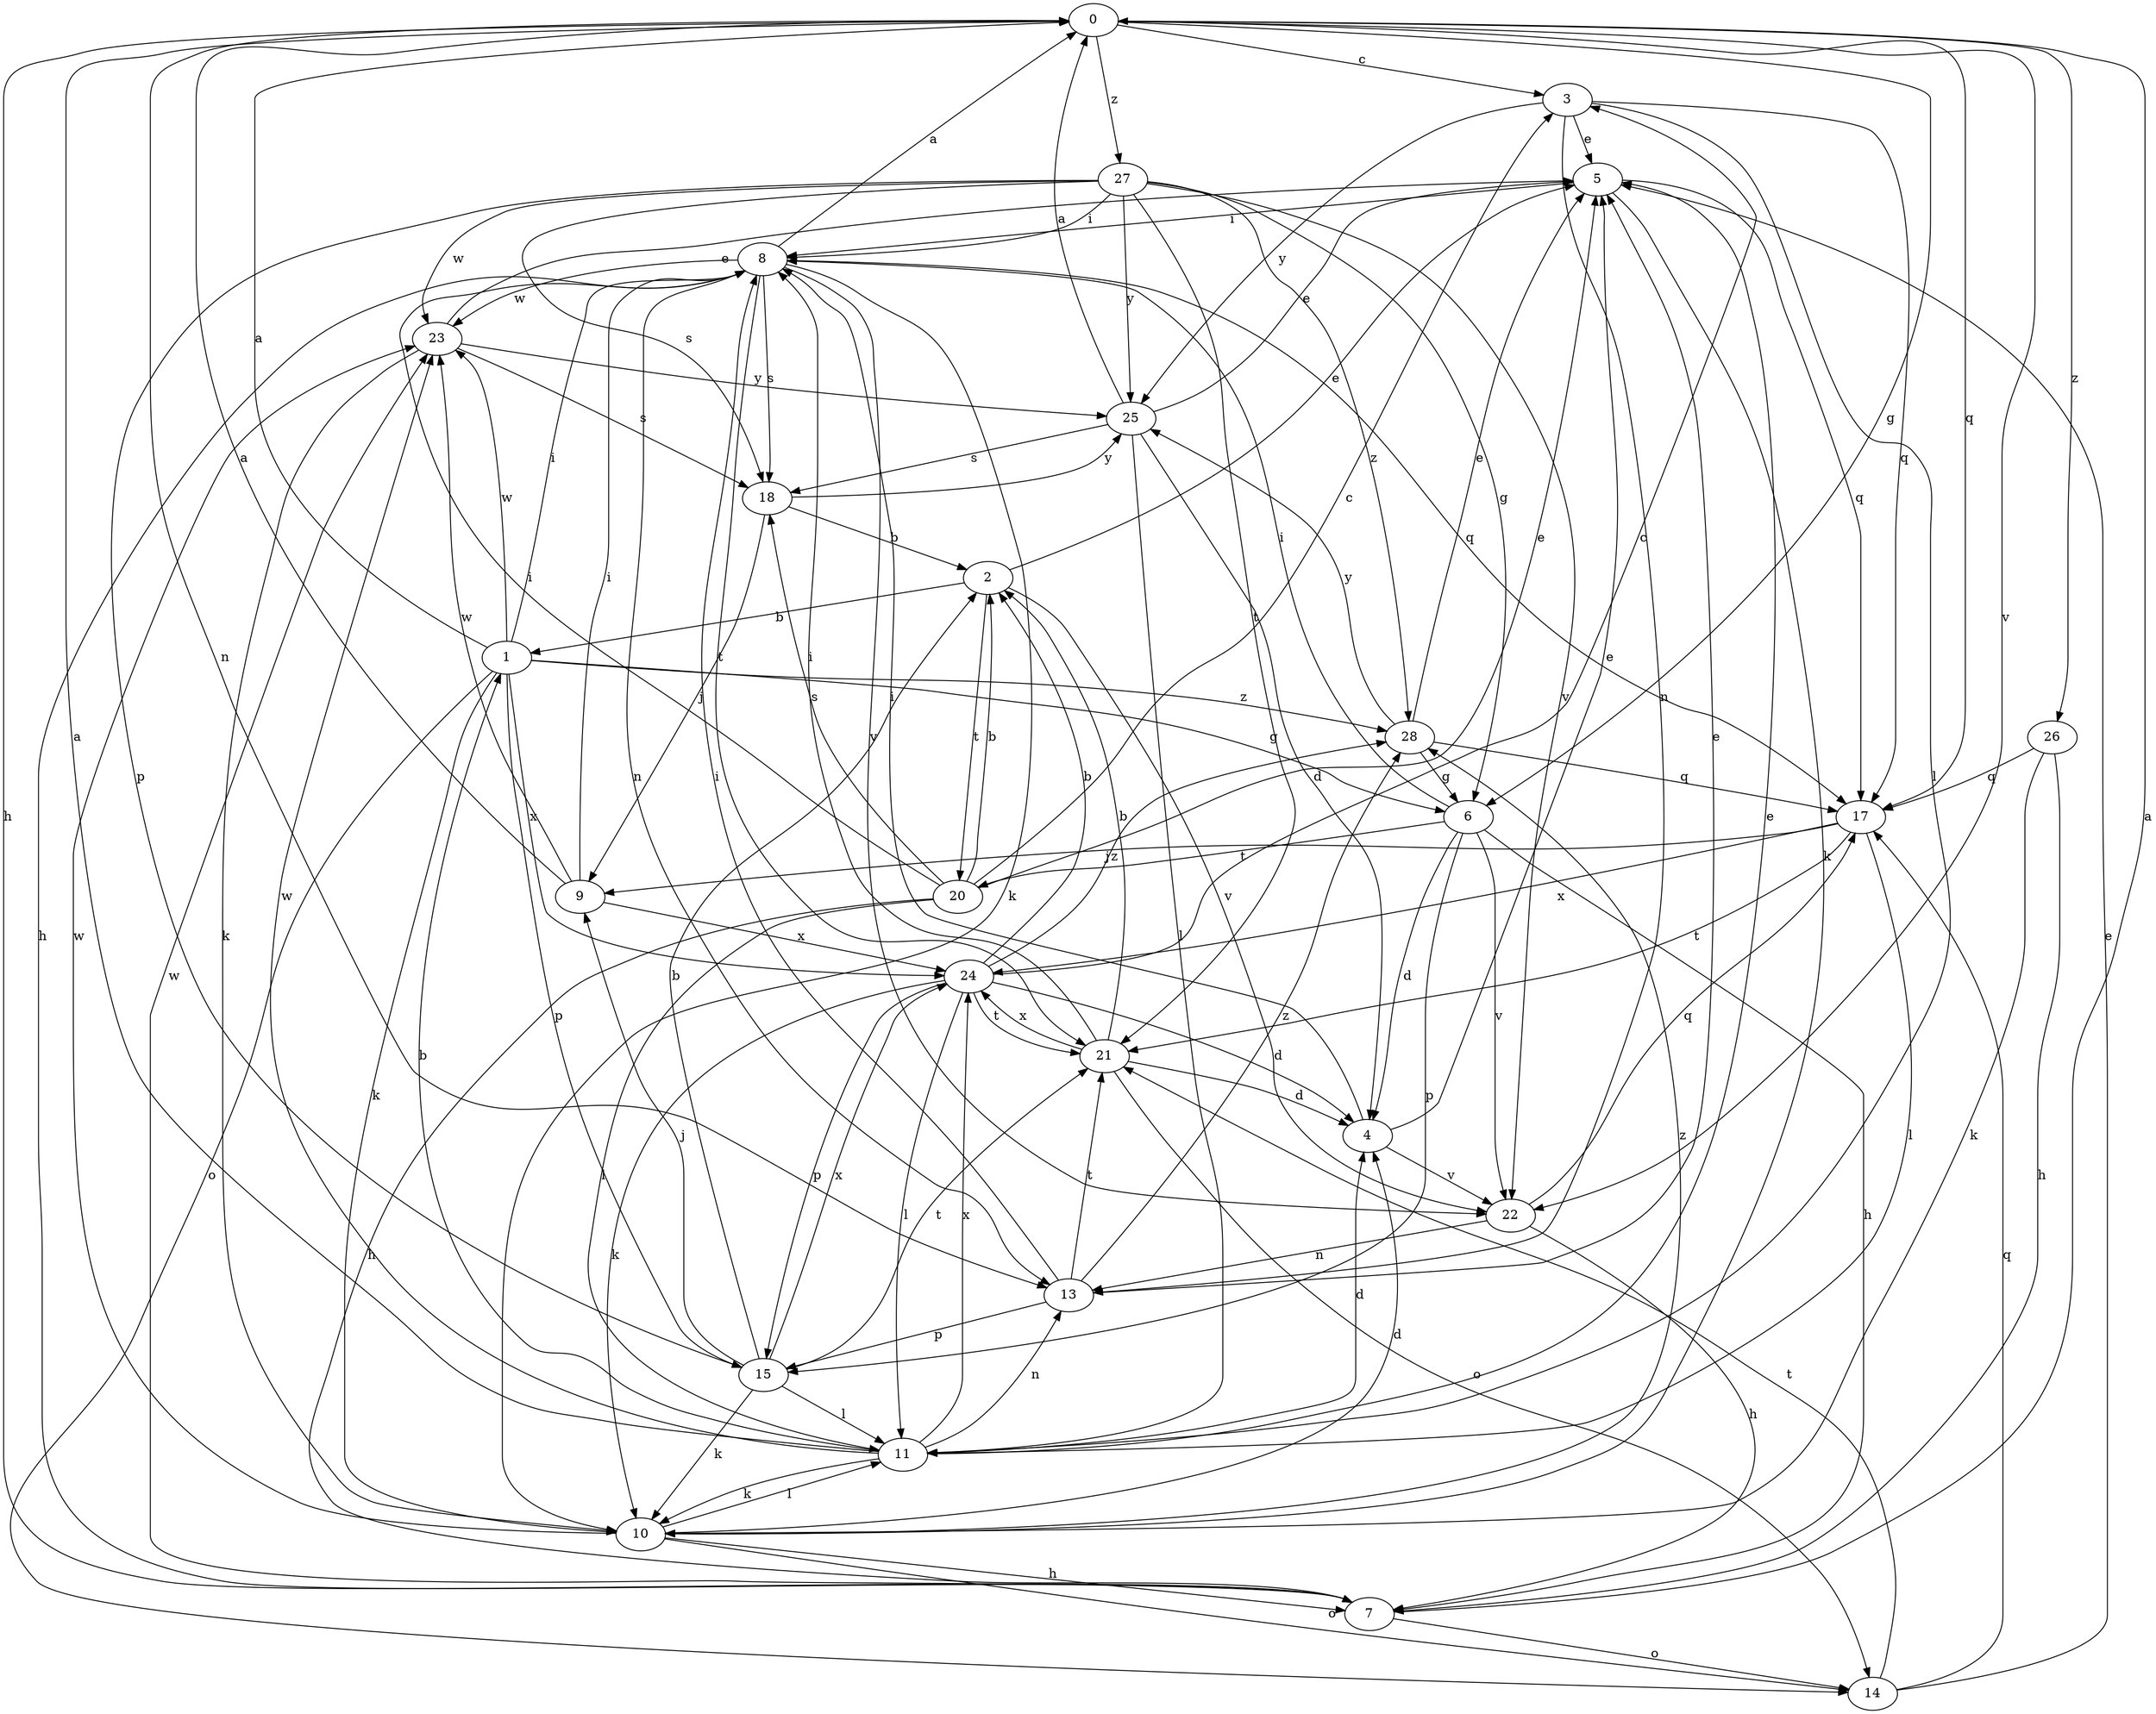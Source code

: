 strict digraph  {
0;
1;
2;
3;
4;
5;
6;
7;
8;
9;
10;
11;
13;
14;
15;
17;
18;
20;
21;
22;
23;
24;
25;
26;
27;
28;
0 -> 3  [label=c];
0 -> 6  [label=g];
0 -> 7  [label=h];
0 -> 13  [label=n];
0 -> 17  [label=q];
0 -> 22  [label=v];
0 -> 26  [label=z];
0 -> 27  [label=z];
1 -> 0  [label=a];
1 -> 6  [label=g];
1 -> 8  [label=i];
1 -> 10  [label=k];
1 -> 14  [label=o];
1 -> 15  [label=p];
1 -> 23  [label=w];
1 -> 24  [label=x];
1 -> 28  [label=z];
2 -> 1  [label=b];
2 -> 5  [label=e];
2 -> 20  [label=t];
2 -> 22  [label=v];
3 -> 5  [label=e];
3 -> 11  [label=l];
3 -> 13  [label=n];
3 -> 17  [label=q];
3 -> 25  [label=y];
4 -> 5  [label=e];
4 -> 8  [label=i];
4 -> 22  [label=v];
5 -> 8  [label=i];
5 -> 10  [label=k];
5 -> 17  [label=q];
6 -> 4  [label=d];
6 -> 7  [label=h];
6 -> 8  [label=i];
6 -> 15  [label=p];
6 -> 20  [label=t];
6 -> 22  [label=v];
7 -> 0  [label=a];
7 -> 14  [label=o];
7 -> 23  [label=w];
8 -> 0  [label=a];
8 -> 7  [label=h];
8 -> 10  [label=k];
8 -> 13  [label=n];
8 -> 17  [label=q];
8 -> 18  [label=s];
8 -> 21  [label=t];
8 -> 22  [label=v];
8 -> 23  [label=w];
9 -> 0  [label=a];
9 -> 8  [label=i];
9 -> 23  [label=w];
9 -> 24  [label=x];
10 -> 4  [label=d];
10 -> 7  [label=h];
10 -> 11  [label=l];
10 -> 14  [label=o];
10 -> 23  [label=w];
10 -> 28  [label=z];
11 -> 0  [label=a];
11 -> 1  [label=b];
11 -> 4  [label=d];
11 -> 5  [label=e];
11 -> 10  [label=k];
11 -> 13  [label=n];
11 -> 23  [label=w];
11 -> 24  [label=x];
13 -> 5  [label=e];
13 -> 8  [label=i];
13 -> 15  [label=p];
13 -> 21  [label=t];
13 -> 28  [label=z];
14 -> 5  [label=e];
14 -> 17  [label=q];
14 -> 21  [label=t];
15 -> 2  [label=b];
15 -> 9  [label=j];
15 -> 10  [label=k];
15 -> 11  [label=l];
15 -> 21  [label=t];
15 -> 24  [label=x];
17 -> 9  [label=j];
17 -> 11  [label=l];
17 -> 21  [label=t];
17 -> 24  [label=x];
18 -> 2  [label=b];
18 -> 9  [label=j];
18 -> 25  [label=y];
20 -> 2  [label=b];
20 -> 3  [label=c];
20 -> 5  [label=e];
20 -> 7  [label=h];
20 -> 8  [label=i];
20 -> 11  [label=l];
20 -> 18  [label=s];
21 -> 2  [label=b];
21 -> 4  [label=d];
21 -> 8  [label=i];
21 -> 14  [label=o];
21 -> 24  [label=x];
22 -> 7  [label=h];
22 -> 13  [label=n];
22 -> 17  [label=q];
23 -> 5  [label=e];
23 -> 10  [label=k];
23 -> 18  [label=s];
23 -> 25  [label=y];
24 -> 2  [label=b];
24 -> 3  [label=c];
24 -> 4  [label=d];
24 -> 10  [label=k];
24 -> 11  [label=l];
24 -> 15  [label=p];
24 -> 21  [label=t];
24 -> 28  [label=z];
25 -> 0  [label=a];
25 -> 4  [label=d];
25 -> 5  [label=e];
25 -> 11  [label=l];
25 -> 18  [label=s];
26 -> 7  [label=h];
26 -> 10  [label=k];
26 -> 17  [label=q];
27 -> 6  [label=g];
27 -> 8  [label=i];
27 -> 15  [label=p];
27 -> 18  [label=s];
27 -> 21  [label=t];
27 -> 22  [label=v];
27 -> 23  [label=w];
27 -> 25  [label=y];
27 -> 28  [label=z];
28 -> 5  [label=e];
28 -> 6  [label=g];
28 -> 17  [label=q];
28 -> 25  [label=y];
}
